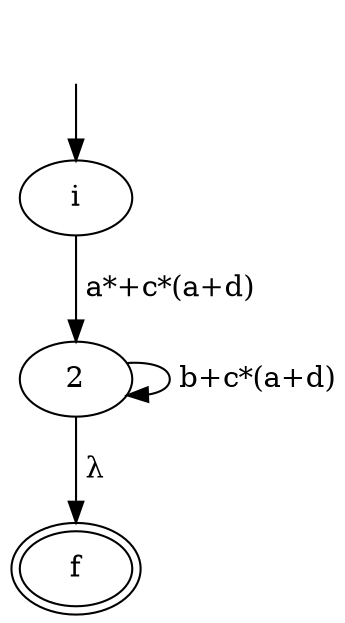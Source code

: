 digraph "AFER" {
    _nil0 [style="invis"]
    _nil0 -> i [label=""]
    i -> 2 [label=" a*+c*(a+d)"]
    2 -> 2 [label=" b+c*(a+d)"]
    2 -> f [label=" λ"]
    f [peripheries=2]
}
